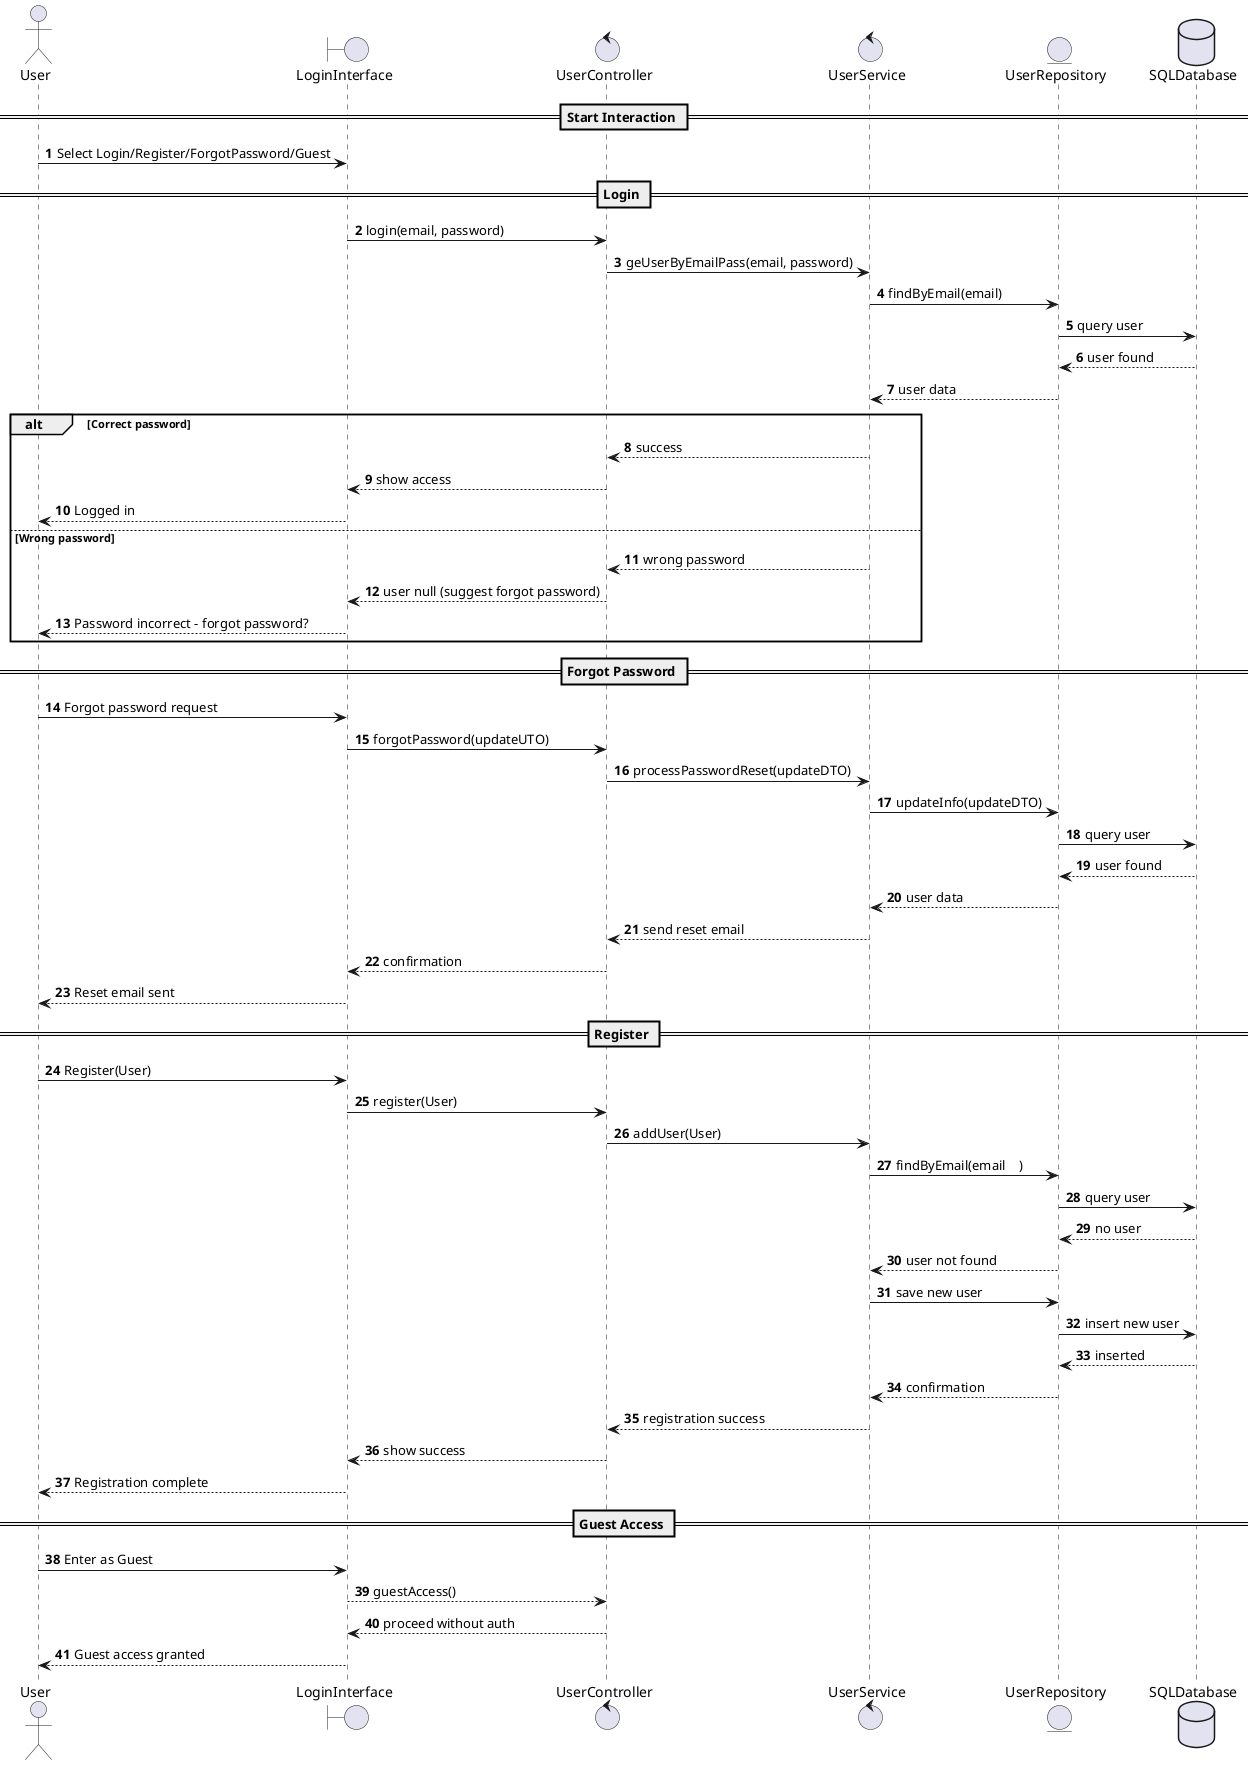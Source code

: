 @startuml
' https://plantuml.com/sequence-diagram

autonumber

actor User
boundary LoginInterface
control UserController
control UserService
entity UserRepository
database SQLDatabase

== Start Interaction ==
User -> LoginInterface: Select Login/Register/ForgotPassword/Guest

== Login ==
LoginInterface -> UserController: login(email, password)
UserController -> UserService: geUserByEmailPass(email, password)
UserService -> UserRepository: findByEmail(email)
UserRepository -> SQLDatabase: query user
SQLDatabase --> UserRepository: user found
UserRepository --> UserService: user data

alt Correct password
    UserService --> UserController: success
    UserController --> LoginInterface: show access
    LoginInterface --> User: Logged in
else Wrong password
    UserService --> UserController: wrong password
    UserController --> LoginInterface: user null (suggest forgot password)
    LoginInterface --> User: Password incorrect - forgot password?
end

== Forgot Password ==
User -> LoginInterface: Forgot password request
LoginInterface -> UserController: forgotPassword(updateUTO)
UserController -> UserService: processPasswordReset(updateDTO)
UserService -> UserRepository: updateInfo(updateDTO)
UserRepository -> SQLDatabase: query user
SQLDatabase --> UserRepository: user found
UserRepository --> UserService: user data
UserService --> UserController: send reset email
UserController --> LoginInterface: confirmation
LoginInterface --> User: Reset email sent

== Register ==
User -> LoginInterface: Register(User)
LoginInterface -> UserController: register(User)
UserController -> UserService: addUser(User)
UserService -> UserRepository: findByEmail(email    )
UserRepository -> SQLDatabase: query user
SQLDatabase --> UserRepository: no user
UserRepository --> UserService: user not found
UserService -> UserRepository: save new user
UserRepository -> SQLDatabase: insert new user
SQLDatabase --> UserRepository: inserted
UserRepository --> UserService: confirmation
UserService --> UserController: registration success
UserController --> LoginInterface: show success
LoginInterface --> User: Registration complete

== Guest Access ==
User -> LoginInterface: Enter as Guest
LoginInterface --> UserController: guestAccess()
UserController --> LoginInterface: proceed without auth
LoginInterface --> User: Guest access granted

@enduml

